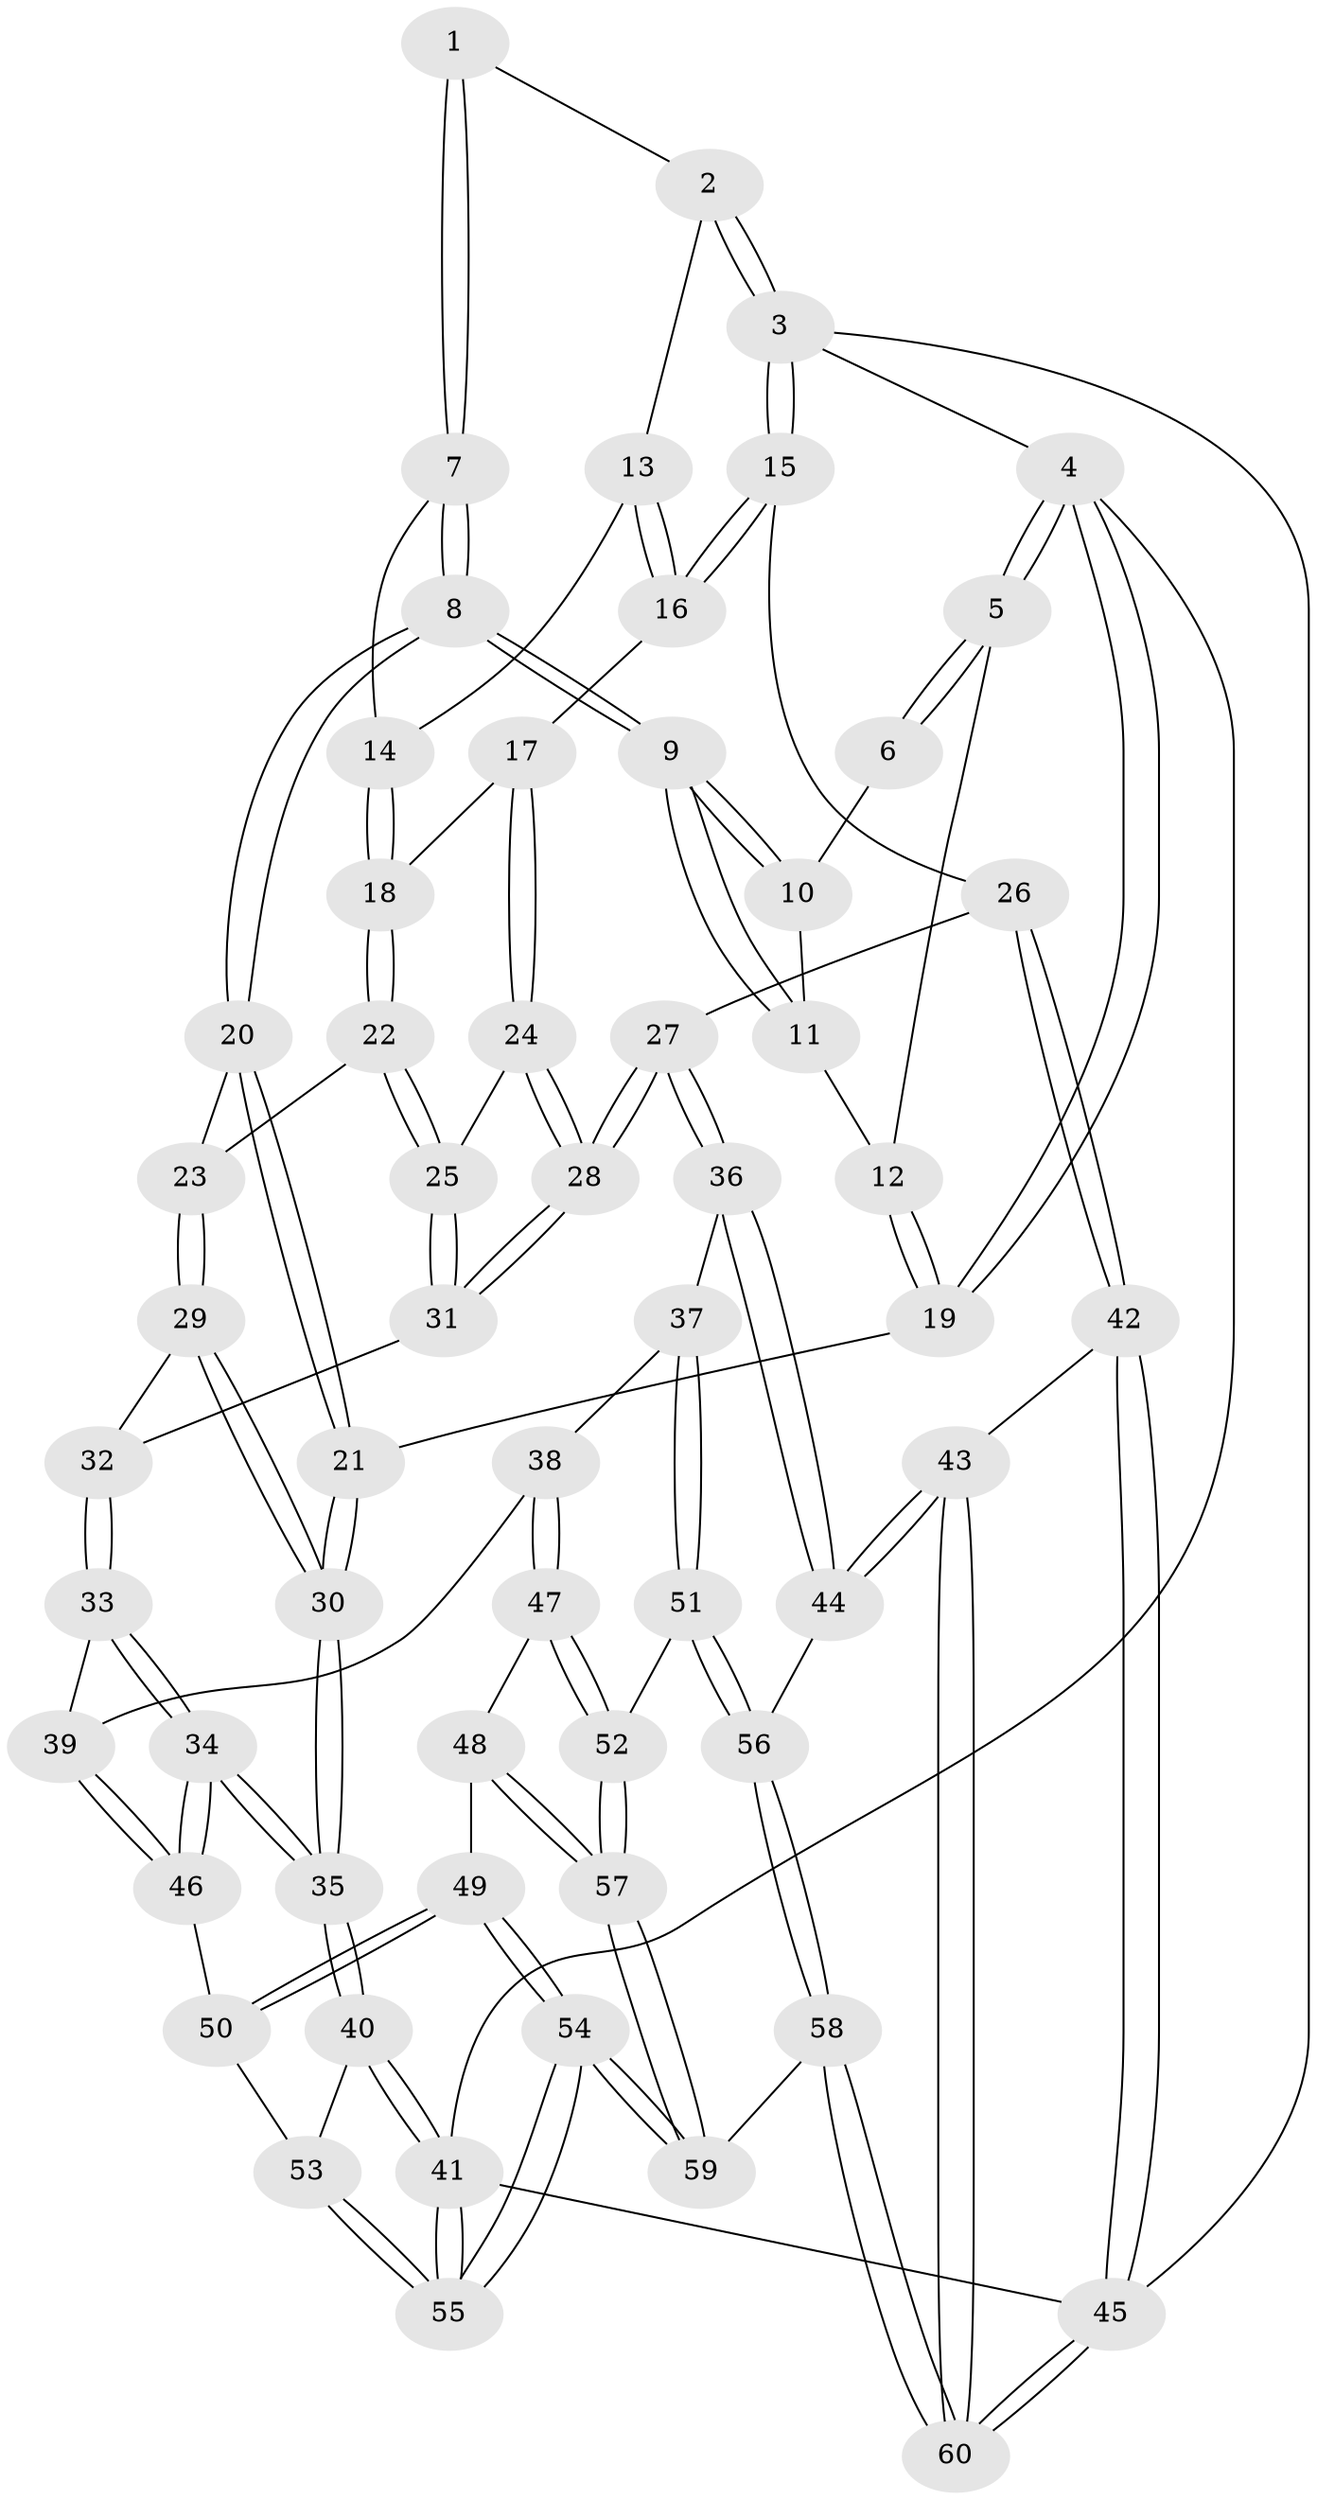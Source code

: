 // coarse degree distribution, {3: 0.08571428571428572, 5: 0.42857142857142855, 6: 0.11428571428571428, 2: 0.02857142857142857, 4: 0.34285714285714286}
// Generated by graph-tools (version 1.1) at 2025/24/03/03/25 07:24:33]
// undirected, 60 vertices, 147 edges
graph export_dot {
graph [start="1"]
  node [color=gray90,style=filled];
  1 [pos="+0.4765241209620749+0"];
  2 [pos="+0.6926524164422317+0"];
  3 [pos="+1+0"];
  4 [pos="+0+0"];
  5 [pos="+0.03805085475753225+0"];
  6 [pos="+0.2660896739408371+0"];
  7 [pos="+0.41231563641046565+0.10255224038731048"];
  8 [pos="+0.33939804585549777+0.17019475798013856"];
  9 [pos="+0.3342439315814211+0.16381142121965392"];
  10 [pos="+0.26857459250637683+0"];
  11 [pos="+0.19713904486852749+0.0970672480833106"];
  12 [pos="+0.10525977717186452+0.08701779288867148"];
  13 [pos="+0.6816131141042823+0"];
  14 [pos="+0.6065098991193208+0.058641149899522155"];
  15 [pos="+1+0.2168677718289709"];
  16 [pos="+0.7980646076518482+0.11770046366949705"];
  17 [pos="+0.7076827831379386+0.2627472258012341"];
  18 [pos="+0.6134399140996889+0.17968298183169493"];
  19 [pos="+0+0.3839747559175795"];
  20 [pos="+0.3416848409326084+0.195905406575999"];
  21 [pos="+0+0.3879599056000796"];
  22 [pos="+0.4381236199241218+0.2674440941529792"];
  23 [pos="+0.3646954462783755+0.22949776473652853"];
  24 [pos="+0.7188596388548981+0.29366015169717763"];
  25 [pos="+0.5075606914715705+0.39605963100302344"];
  26 [pos="+1+0.456456777987467"];
  27 [pos="+0.9460545149437185+0.4866104645765783"];
  28 [pos="+0.9230241019555685+0.47323316271196"];
  29 [pos="+0.2930013098405628+0.3903366867909255"];
  30 [pos="+0+0.5393360641549985"];
  31 [pos="+0.5043371382609495+0.46118286388200824"];
  32 [pos="+0.45127626928099657+0.5692046544559934"];
  33 [pos="+0.44700179762347214+0.6004380453844734"];
  34 [pos="+0+0.5710329867945226"];
  35 [pos="+0+0.5627383899924835"];
  36 [pos="+0.7567817341236306+0.7120305278838638"];
  37 [pos="+0.7155000037991325+0.7081504454353852"];
  38 [pos="+0.48796581197603706+0.651537632119602"];
  39 [pos="+0.4642032952794003+0.6338093765959131"];
  40 [pos="+0+0.8066299353420532"];
  41 [pos="+0+1"];
  42 [pos="+1+0.9009985056265113"];
  43 [pos="+0.8174523995847877+0.8886482241147885"];
  44 [pos="+0.7834965398893786+0.8393524581984776"];
  45 [pos="+1+1"];
  46 [pos="+0.31012538520582617+0.7999864073084028"];
  47 [pos="+0.4791531196157064+0.8738092245779036"];
  48 [pos="+0.4005219763598089+0.8974395876537101"];
  49 [pos="+0.37501013479799417+0.9001404319008377"];
  50 [pos="+0.307030181082154+0.830795692990594"];
  51 [pos="+0.5351203428206174+0.9024408948772936"];
  52 [pos="+0.4900228872875625+0.8843843883141258"];
  53 [pos="+0.28094456444823135+0.8508335981479745"];
  54 [pos="+0.27148578505897836+1"];
  55 [pos="+0.04547635189151912+1"];
  56 [pos="+0.5949588810092122+0.9670979929376251"];
  57 [pos="+0.4601375238777307+1"];
  58 [pos="+0.5508372364678483+1"];
  59 [pos="+0.4537289608593539+1"];
  60 [pos="+0.8356389043110195+1"];
  1 -- 2;
  1 -- 7;
  1 -- 7;
  2 -- 3;
  2 -- 3;
  2 -- 13;
  3 -- 4;
  3 -- 15;
  3 -- 15;
  3 -- 45;
  4 -- 5;
  4 -- 5;
  4 -- 19;
  4 -- 19;
  4 -- 41;
  5 -- 6;
  5 -- 6;
  5 -- 12;
  6 -- 10;
  7 -- 8;
  7 -- 8;
  7 -- 14;
  8 -- 9;
  8 -- 9;
  8 -- 20;
  8 -- 20;
  9 -- 10;
  9 -- 10;
  9 -- 11;
  9 -- 11;
  10 -- 11;
  11 -- 12;
  12 -- 19;
  12 -- 19;
  13 -- 14;
  13 -- 16;
  13 -- 16;
  14 -- 18;
  14 -- 18;
  15 -- 16;
  15 -- 16;
  15 -- 26;
  16 -- 17;
  17 -- 18;
  17 -- 24;
  17 -- 24;
  18 -- 22;
  18 -- 22;
  19 -- 21;
  20 -- 21;
  20 -- 21;
  20 -- 23;
  21 -- 30;
  21 -- 30;
  22 -- 23;
  22 -- 25;
  22 -- 25;
  23 -- 29;
  23 -- 29;
  24 -- 25;
  24 -- 28;
  24 -- 28;
  25 -- 31;
  25 -- 31;
  26 -- 27;
  26 -- 42;
  26 -- 42;
  27 -- 28;
  27 -- 28;
  27 -- 36;
  27 -- 36;
  28 -- 31;
  28 -- 31;
  29 -- 30;
  29 -- 30;
  29 -- 32;
  30 -- 35;
  30 -- 35;
  31 -- 32;
  32 -- 33;
  32 -- 33;
  33 -- 34;
  33 -- 34;
  33 -- 39;
  34 -- 35;
  34 -- 35;
  34 -- 46;
  34 -- 46;
  35 -- 40;
  35 -- 40;
  36 -- 37;
  36 -- 44;
  36 -- 44;
  37 -- 38;
  37 -- 51;
  37 -- 51;
  38 -- 39;
  38 -- 47;
  38 -- 47;
  39 -- 46;
  39 -- 46;
  40 -- 41;
  40 -- 41;
  40 -- 53;
  41 -- 55;
  41 -- 55;
  41 -- 45;
  42 -- 43;
  42 -- 45;
  42 -- 45;
  43 -- 44;
  43 -- 44;
  43 -- 60;
  43 -- 60;
  44 -- 56;
  45 -- 60;
  45 -- 60;
  46 -- 50;
  47 -- 48;
  47 -- 52;
  47 -- 52;
  48 -- 49;
  48 -- 57;
  48 -- 57;
  49 -- 50;
  49 -- 50;
  49 -- 54;
  49 -- 54;
  50 -- 53;
  51 -- 52;
  51 -- 56;
  51 -- 56;
  52 -- 57;
  52 -- 57;
  53 -- 55;
  53 -- 55;
  54 -- 55;
  54 -- 55;
  54 -- 59;
  54 -- 59;
  56 -- 58;
  56 -- 58;
  57 -- 59;
  57 -- 59;
  58 -- 59;
  58 -- 60;
  58 -- 60;
}
